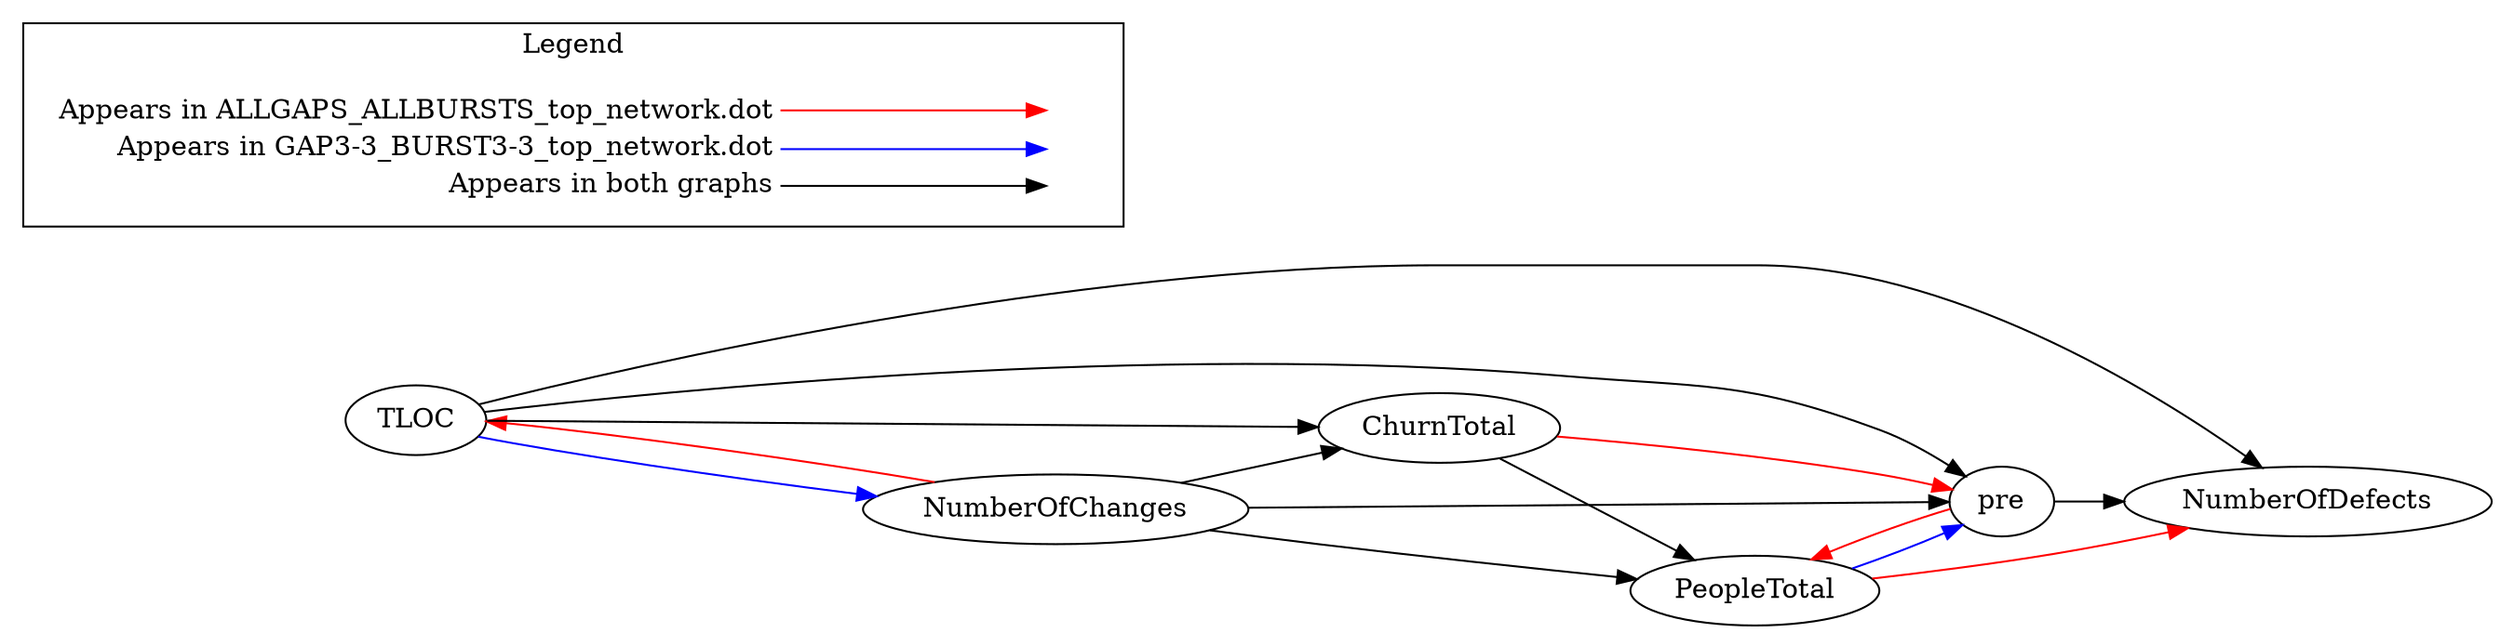 digraph {
PeopleTotal -> NumberOfDefects[color="red"];
NumberOfChanges -> TLOC[color="red"];
ChurnTotal -> pre[color="red"];
pre -> PeopleTotal[color="red"];
NumberOfChanges -> PeopleTotal[color="black"];
NumberOfChanges -> ChurnTotal[color="black"];
NumberOfChanges -> pre[color="black"];
ChurnTotal -> PeopleTotal[color="black"];
TLOC -> ChurnTotal[color="black"];
TLOC -> pre[color="black"];
TLOC -> NumberOfDefects[color="black"];
pre -> NumberOfDefects[color="black"];
PeopleTotal -> pre[color="blue"];
TLOC -> NumberOfChanges[color="blue"];

  rankdir=LR
  node [shape=plaintext]
  subgraph cluster_01 { 
    label = "Legend";
    key [label=<<table border="0" cellpadding="2" cellspacing="0" cellborder="0">
      <tr><td align="right" port="i1">Appears in ALLGAPS_ALLBURSTS_top_network.dot</td></tr>
      <tr><td align="right" port="i2">Appears in GAP3-3_BURST3-3_top_network.dot</td></tr>
      <tr><td align="right" port="i3">Appears in both graphs</td></tr>
      </table>>]
    key2 [label=<<table border="0" cellpadding="2" cellspacing="0" cellborder="0">
      <tr><td port="i1">&nbsp;</td></tr>
      <tr><td port="i2">&nbsp;</td></tr>
      <tr><td port="i3">&nbsp;</td></tr>
      </table>>]
    key:i1:e -> key2:i1:w [color=red]
    key:i2:e -> key2:i2:w [color=blue]
    key:i3:e -> key2:i3:w [color=black]
  }
}